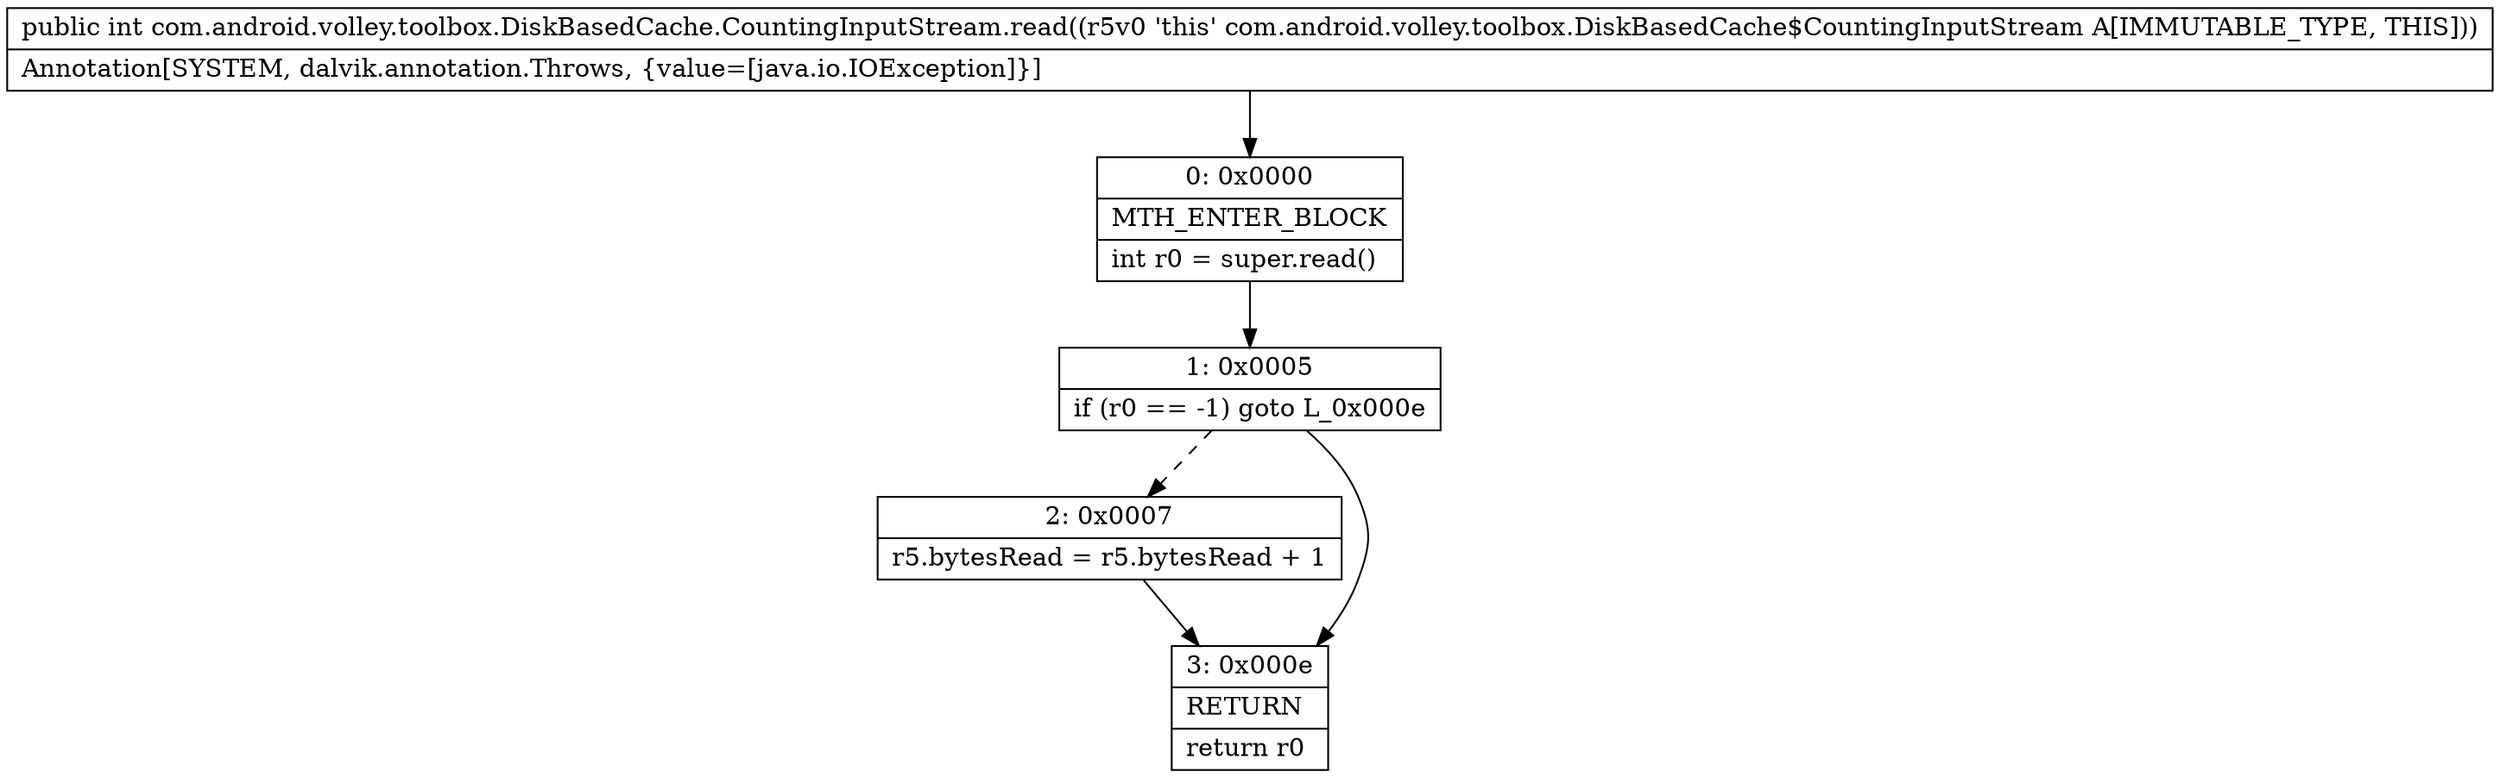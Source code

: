 digraph "CFG forcom.android.volley.toolbox.DiskBasedCache.CountingInputStream.read()I" {
Node_0 [shape=record,label="{0\:\ 0x0000|MTH_ENTER_BLOCK\l|int r0 = super.read()\l}"];
Node_1 [shape=record,label="{1\:\ 0x0005|if (r0 == \-1) goto L_0x000e\l}"];
Node_2 [shape=record,label="{2\:\ 0x0007|r5.bytesRead = r5.bytesRead + 1\l}"];
Node_3 [shape=record,label="{3\:\ 0x000e|RETURN\l|return r0\l}"];
MethodNode[shape=record,label="{public int com.android.volley.toolbox.DiskBasedCache.CountingInputStream.read((r5v0 'this' com.android.volley.toolbox.DiskBasedCache$CountingInputStream A[IMMUTABLE_TYPE, THIS]))  | Annotation[SYSTEM, dalvik.annotation.Throws, \{value=[java.io.IOException]\}]\l}"];
MethodNode -> Node_0;
Node_0 -> Node_1;
Node_1 -> Node_2[style=dashed];
Node_1 -> Node_3;
Node_2 -> Node_3;
}

